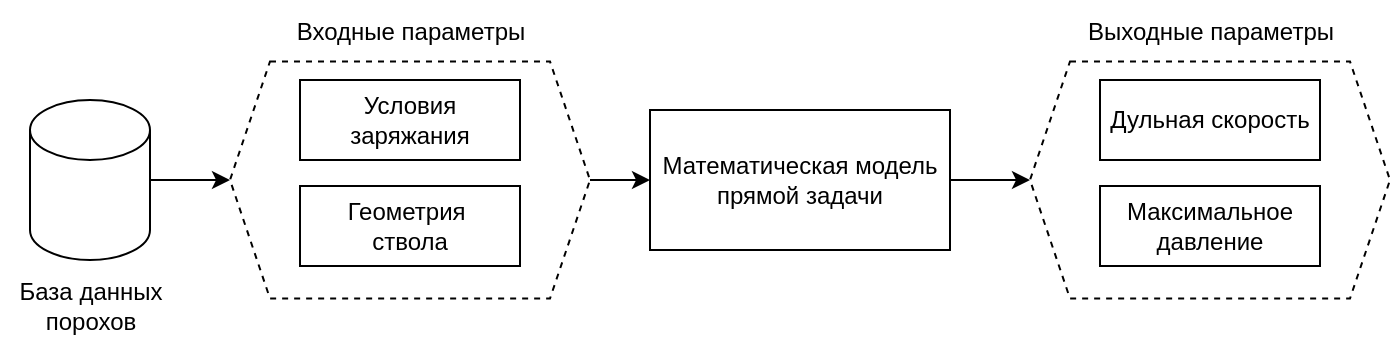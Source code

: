 <mxfile version="24.7.17">
  <diagram name="Страница — 1" id="P-5p6njiO4LbHPFQki4D">
    <mxGraphModel dx="714" dy="423" grid="1" gridSize="10" guides="1" tooltips="1" connect="1" arrows="1" fold="1" page="1" pageScale="1" pageWidth="1169" pageHeight="827" math="0" shadow="0">
      <root>
        <mxCell id="0" />
        <mxCell id="1" parent="0" />
        <mxCell id="WPXos_EvRKvVQUhmrtDo-10" style="edgeStyle=orthogonalEdgeStyle;rounded=0;orthogonalLoop=1;jettySize=auto;html=1;exitX=1;exitY=0.5;exitDx=0;exitDy=0;exitPerimeter=0;entryX=0;entryY=0.5;entryDx=0;entryDy=0;" edge="1" parent="1" source="WPXos_EvRKvVQUhmrtDo-1" target="WPXos_EvRKvVQUhmrtDo-6">
          <mxGeometry relative="1" as="geometry" />
        </mxCell>
        <mxCell id="WPXos_EvRKvVQUhmrtDo-1" value="" style="shape=cylinder3;whiteSpace=wrap;html=1;boundedLbl=1;backgroundOutline=1;size=15;" vertex="1" parent="1">
          <mxGeometry x="250" y="180" width="60" height="80" as="geometry" />
        </mxCell>
        <mxCell id="WPXos_EvRKvVQUhmrtDo-2" value="База данных&lt;div&gt;порохов&lt;/div&gt;" style="text;html=1;align=center;verticalAlign=middle;resizable=0;points=[];autosize=1;strokeColor=none;fillColor=none;" vertex="1" parent="1">
          <mxGeometry x="235" y="263" width="90" height="40" as="geometry" />
        </mxCell>
        <mxCell id="WPXos_EvRKvVQUhmrtDo-15" style="edgeStyle=orthogonalEdgeStyle;rounded=0;orthogonalLoop=1;jettySize=auto;html=1;exitX=1;exitY=0.5;exitDx=0;exitDy=0;entryX=0;entryY=0.5;entryDx=0;entryDy=0;" edge="1" parent="1" source="WPXos_EvRKvVQUhmrtDo-6" target="WPXos_EvRKvVQUhmrtDo-14">
          <mxGeometry relative="1" as="geometry" />
        </mxCell>
        <mxCell id="WPXos_EvRKvVQUhmrtDo-6" value="" style="shape=hexagon;perimeter=hexagonPerimeter2;whiteSpace=wrap;html=1;fixedSize=1;dashed=1;" vertex="1" parent="1">
          <mxGeometry x="350" y="160.75" width="180" height="118.5" as="geometry" />
        </mxCell>
        <mxCell id="WPXos_EvRKvVQUhmrtDo-7" value="Входные параметры" style="text;html=1;align=center;verticalAlign=middle;resizable=0;points=[];autosize=1;strokeColor=none;fillColor=none;" vertex="1" parent="1">
          <mxGeometry x="370" y="130.75" width="140" height="30" as="geometry" />
        </mxCell>
        <mxCell id="WPXos_EvRKvVQUhmrtDo-8" value="Условия заряжания" style="rounded=0;whiteSpace=wrap;html=1;" vertex="1" parent="1">
          <mxGeometry x="385" y="170" width="110" height="40" as="geometry" />
        </mxCell>
        <mxCell id="WPXos_EvRKvVQUhmrtDo-13" value="Геометрия&amp;nbsp;&lt;div&gt;ствола&lt;/div&gt;" style="rounded=0;whiteSpace=wrap;html=1;" vertex="1" parent="1">
          <mxGeometry x="385" y="223" width="110" height="40" as="geometry" />
        </mxCell>
        <mxCell id="WPXos_EvRKvVQUhmrtDo-18" style="edgeStyle=orthogonalEdgeStyle;rounded=0;orthogonalLoop=1;jettySize=auto;html=1;exitX=1;exitY=0.5;exitDx=0;exitDy=0;entryX=0;entryY=0.5;entryDx=0;entryDy=0;" edge="1" parent="1" source="WPXos_EvRKvVQUhmrtDo-14" target="WPXos_EvRKvVQUhmrtDo-16">
          <mxGeometry relative="1" as="geometry" />
        </mxCell>
        <mxCell id="WPXos_EvRKvVQUhmrtDo-14" value="Математическая&amp;nbsp;&lt;span style=&quot;background-color: initial;&quot;&gt;модель&lt;/span&gt;&lt;div&gt;&lt;span style=&quot;background-color: initial;&quot;&gt;прямой&amp;nbsp;&lt;/span&gt;&lt;span style=&quot;background-color: initial;&quot;&gt;задачи&lt;/span&gt;&lt;/div&gt;" style="rounded=0;whiteSpace=wrap;html=1;" vertex="1" parent="1">
          <mxGeometry x="560" y="185" width="150" height="70" as="geometry" />
        </mxCell>
        <mxCell id="WPXos_EvRKvVQUhmrtDo-16" value="" style="shape=hexagon;perimeter=hexagonPerimeter2;whiteSpace=wrap;html=1;fixedSize=1;dashed=1;" vertex="1" parent="1">
          <mxGeometry x="750" y="160.75" width="180" height="118.5" as="geometry" />
        </mxCell>
        <mxCell id="WPXos_EvRKvVQUhmrtDo-17" value="Выходные параметры" style="text;html=1;align=center;verticalAlign=middle;resizable=0;points=[];autosize=1;strokeColor=none;fillColor=none;" vertex="1" parent="1">
          <mxGeometry x="765" y="130.75" width="150" height="30" as="geometry" />
        </mxCell>
        <mxCell id="WPXos_EvRKvVQUhmrtDo-22" value="Дульная скорость" style="rounded=0;whiteSpace=wrap;html=1;" vertex="1" parent="1">
          <mxGeometry x="785" y="170" width="110" height="40" as="geometry" />
        </mxCell>
        <mxCell id="WPXos_EvRKvVQUhmrtDo-23" value="Максимальное давление" style="rounded=0;whiteSpace=wrap;html=1;" vertex="1" parent="1">
          <mxGeometry x="785" y="223" width="110" height="40" as="geometry" />
        </mxCell>
      </root>
    </mxGraphModel>
  </diagram>
</mxfile>
